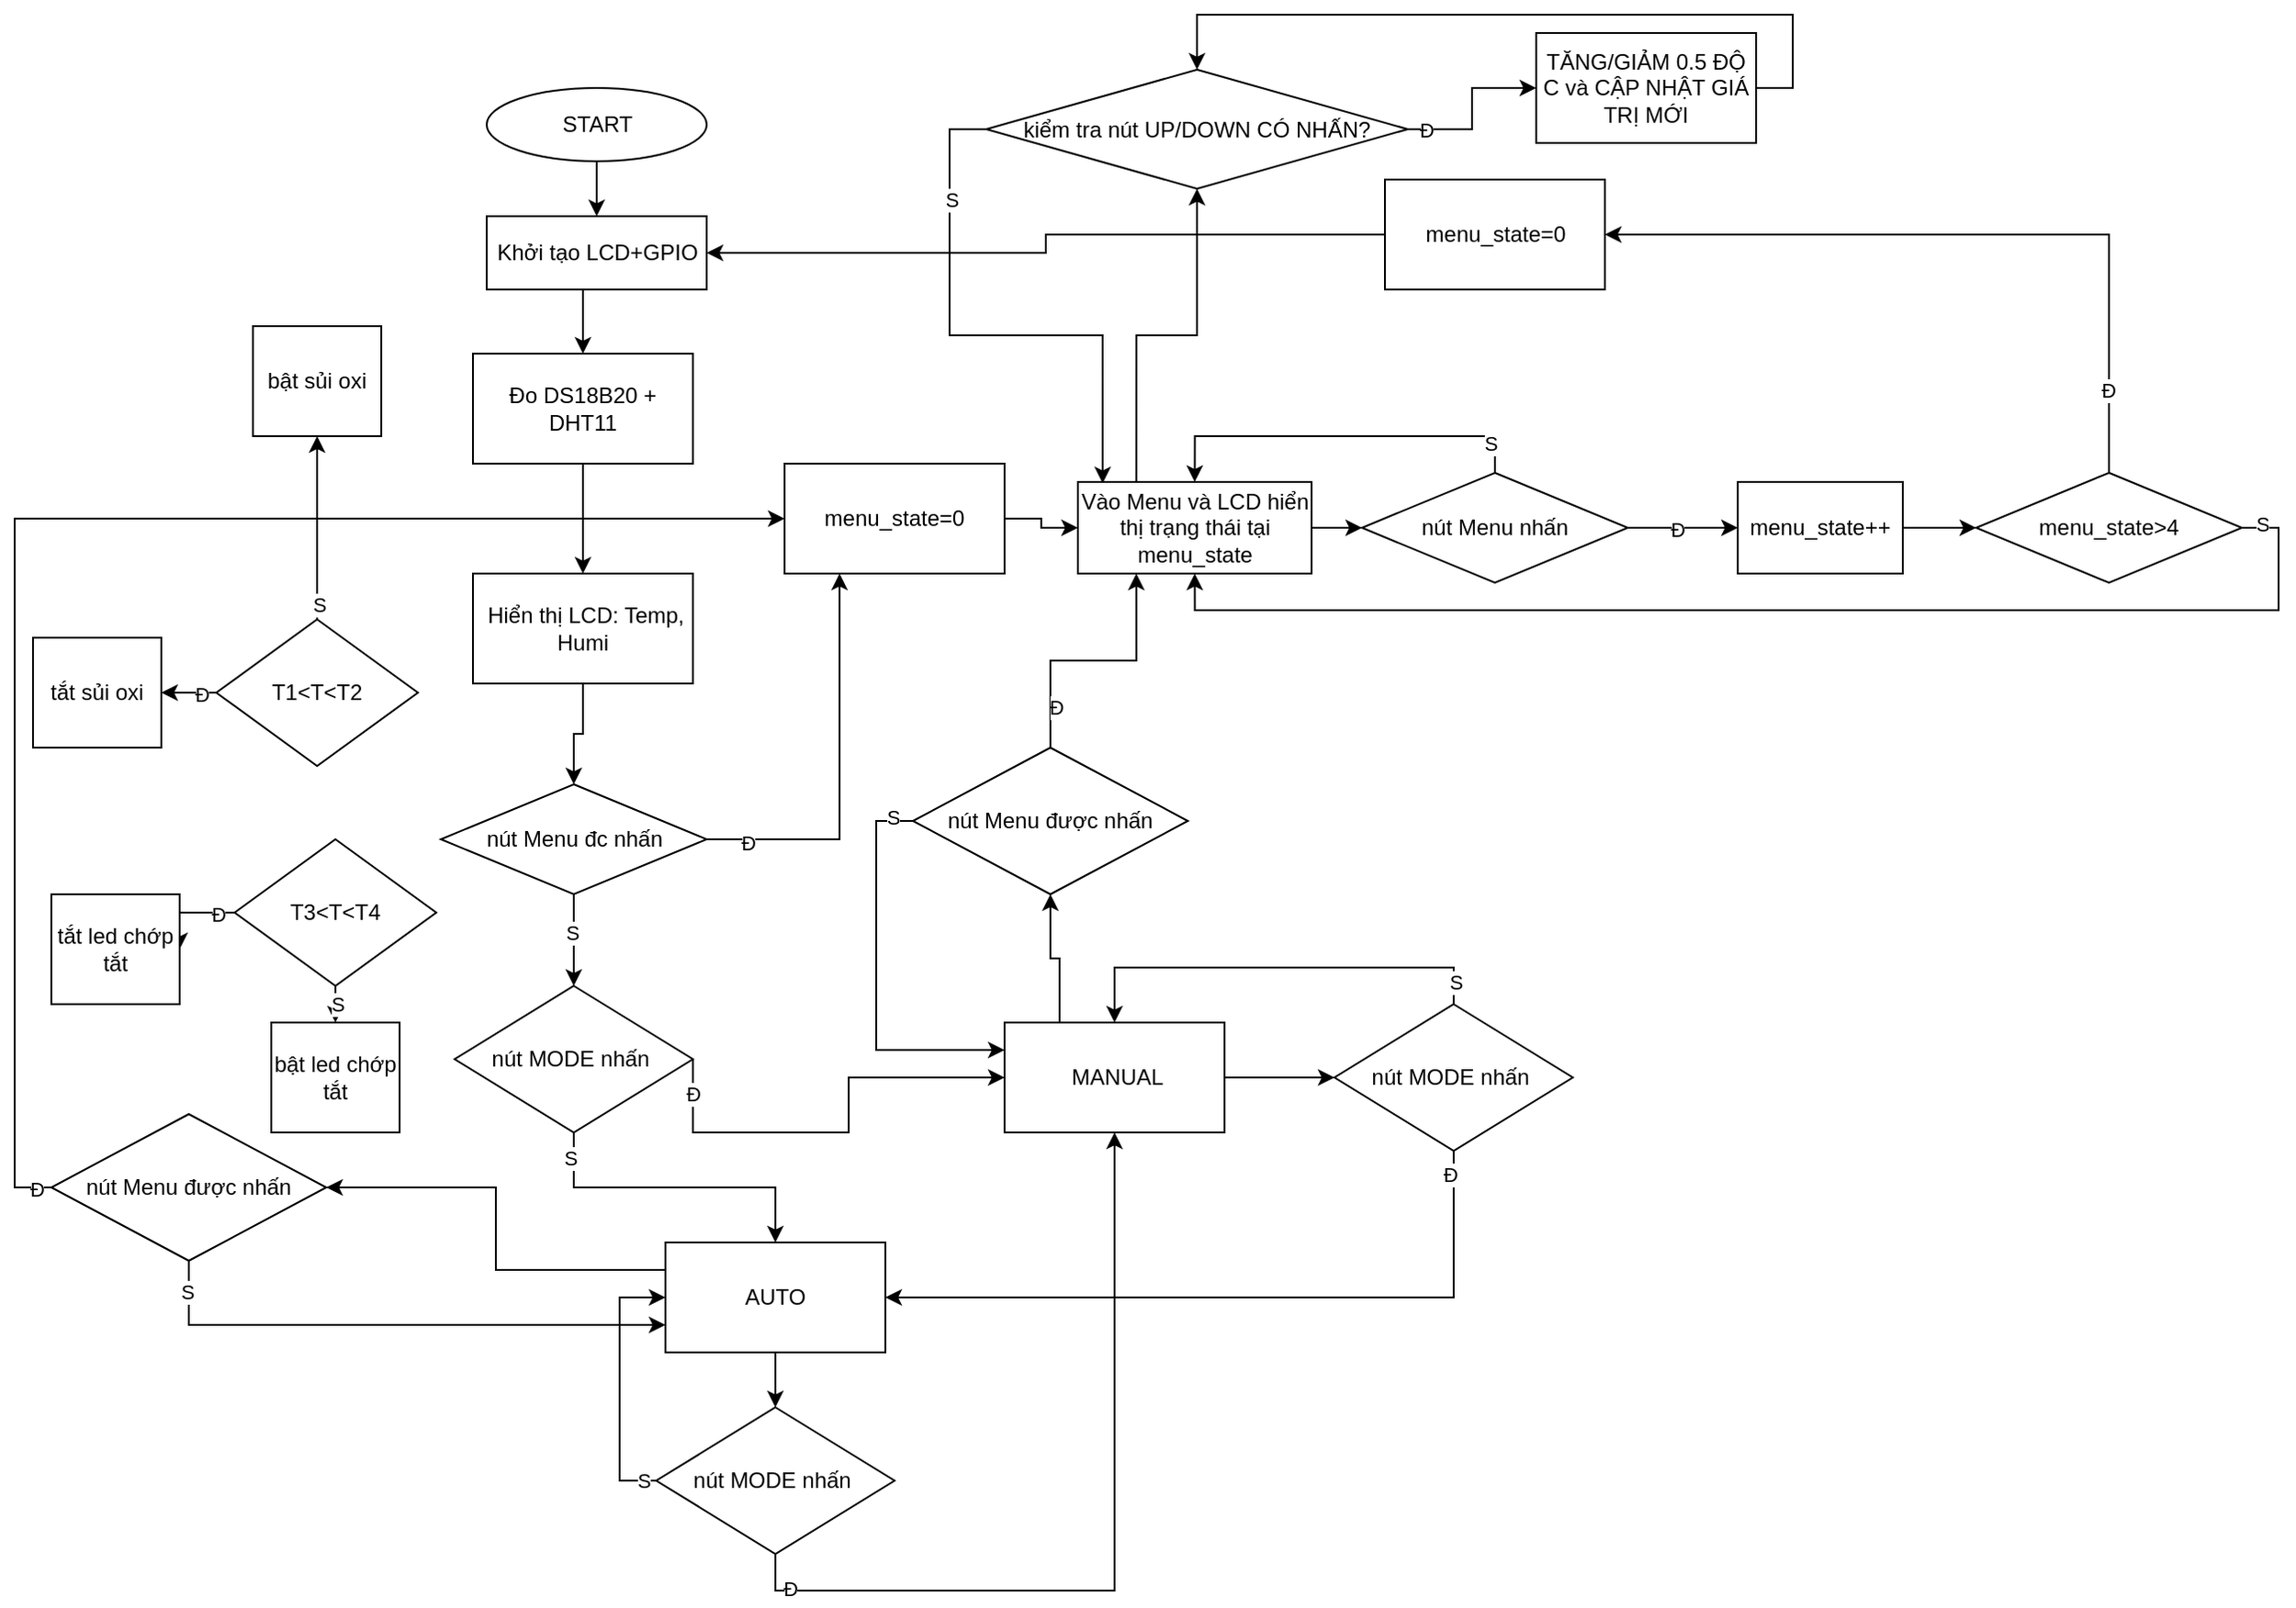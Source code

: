<mxfile version="26.2.9">
  <diagram name="Page-1" id="l9Kzqq0qMRMQJfltJ0QI">
    <mxGraphModel dx="1606" dy="865" grid="1" gridSize="10" guides="1" tooltips="1" connect="1" arrows="1" fold="1" page="1" pageScale="1" pageWidth="3300" pageHeight="4681" math="0" shadow="0">
      <root>
        <mxCell id="0" />
        <mxCell id="1" parent="0" />
        <mxCell id="YxmGQbVW7cjqFYO8cG6r-63" style="edgeStyle=orthogonalEdgeStyle;rounded=0;orthogonalLoop=1;jettySize=auto;html=1;exitX=0.5;exitY=1;exitDx=0;exitDy=0;entryX=0.5;entryY=0;entryDx=0;entryDy=0;" edge="1" parent="1" source="YxmGQbVW7cjqFYO8cG6r-1" target="YxmGQbVW7cjqFYO8cG6r-5">
          <mxGeometry relative="1" as="geometry" />
        </mxCell>
        <mxCell id="YxmGQbVW7cjqFYO8cG6r-1" value="START" style="ellipse;whiteSpace=wrap;html=1;" vertex="1" parent="1">
          <mxGeometry x="347.5" y="90" width="120" height="40" as="geometry" />
        </mxCell>
        <mxCell id="YxmGQbVW7cjqFYO8cG6r-82" style="edgeStyle=orthogonalEdgeStyle;rounded=0;orthogonalLoop=1;jettySize=auto;html=1;exitX=0.5;exitY=1;exitDx=0;exitDy=0;entryX=0.5;entryY=0;entryDx=0;entryDy=0;" edge="1" parent="1" source="YxmGQbVW7cjqFYO8cG6r-5" target="YxmGQbVW7cjqFYO8cG6r-20">
          <mxGeometry relative="1" as="geometry" />
        </mxCell>
        <mxCell id="YxmGQbVW7cjqFYO8cG6r-5" value="Khởi tạo LCD+GPIO" style="rounded=0;whiteSpace=wrap;html=1;" vertex="1" parent="1">
          <mxGeometry x="347.5" y="160" width="120" height="40" as="geometry" />
        </mxCell>
        <mxCell id="YxmGQbVW7cjqFYO8cG6r-73" style="edgeStyle=orthogonalEdgeStyle;rounded=0;orthogonalLoop=1;jettySize=auto;html=1;exitX=1;exitY=0.5;exitDx=0;exitDy=0;entryX=0;entryY=0.5;entryDx=0;entryDy=0;" edge="1" parent="1" source="YxmGQbVW7cjqFYO8cG6r-9" target="YxmGQbVW7cjqFYO8cG6r-11">
          <mxGeometry relative="1" as="geometry" />
        </mxCell>
        <mxCell id="YxmGQbVW7cjqFYO8cG6r-76" style="edgeStyle=orthogonalEdgeStyle;rounded=0;orthogonalLoop=1;jettySize=auto;html=1;exitX=0.25;exitY=0;exitDx=0;exitDy=0;entryX=0.5;entryY=1;entryDx=0;entryDy=0;" edge="1" parent="1" source="YxmGQbVW7cjqFYO8cG6r-9" target="YxmGQbVW7cjqFYO8cG6r-75">
          <mxGeometry relative="1" as="geometry" />
        </mxCell>
        <mxCell id="YxmGQbVW7cjqFYO8cG6r-9" value="Vào Menu và LCD hiển thị trạng thái tại menu_state" style="rounded=0;whiteSpace=wrap;html=1;" vertex="1" parent="1">
          <mxGeometry x="670" y="305" width="127.5" height="50" as="geometry" />
        </mxCell>
        <mxCell id="YxmGQbVW7cjqFYO8cG6r-17" style="edgeStyle=orthogonalEdgeStyle;rounded=0;orthogonalLoop=1;jettySize=auto;html=1;exitX=0.5;exitY=0;exitDx=0;exitDy=0;entryX=0.5;entryY=0;entryDx=0;entryDy=0;" edge="1" parent="1" source="YxmGQbVW7cjqFYO8cG6r-11" target="YxmGQbVW7cjqFYO8cG6r-9">
          <mxGeometry relative="1" as="geometry" />
        </mxCell>
        <mxCell id="YxmGQbVW7cjqFYO8cG6r-91" value="S" style="edgeLabel;html=1;align=center;verticalAlign=middle;resizable=0;points=[];" vertex="1" connectable="0" parent="YxmGQbVW7cjqFYO8cG6r-17">
          <mxGeometry x="-0.84" y="3" relative="1" as="geometry">
            <mxPoint as="offset" />
          </mxGeometry>
        </mxCell>
        <mxCell id="YxmGQbVW7cjqFYO8cG6r-70" style="edgeStyle=orthogonalEdgeStyle;rounded=0;orthogonalLoop=1;jettySize=auto;html=1;exitX=1;exitY=0.5;exitDx=0;exitDy=0;entryX=0;entryY=0.5;entryDx=0;entryDy=0;" edge="1" parent="1" source="YxmGQbVW7cjqFYO8cG6r-11" target="YxmGQbVW7cjqFYO8cG6r-13">
          <mxGeometry relative="1" as="geometry" />
        </mxCell>
        <mxCell id="YxmGQbVW7cjqFYO8cG6r-90" value="Đ" style="edgeLabel;html=1;align=center;verticalAlign=middle;resizable=0;points=[];" vertex="1" connectable="0" parent="YxmGQbVW7cjqFYO8cG6r-70">
          <mxGeometry x="-0.093" y="-1" relative="1" as="geometry">
            <mxPoint as="offset" />
          </mxGeometry>
        </mxCell>
        <mxCell id="YxmGQbVW7cjqFYO8cG6r-11" value="nút Menu nhấn" style="rhombus;whiteSpace=wrap;html=1;" vertex="1" parent="1">
          <mxGeometry x="825" y="300" width="145" height="60" as="geometry" />
        </mxCell>
        <mxCell id="YxmGQbVW7cjqFYO8cG6r-19" style="edgeStyle=orthogonalEdgeStyle;rounded=0;orthogonalLoop=1;jettySize=auto;html=1;exitX=1;exitY=0.5;exitDx=0;exitDy=0;entryX=0.5;entryY=1;entryDx=0;entryDy=0;" edge="1" parent="1" source="YxmGQbVW7cjqFYO8cG6r-12" target="YxmGQbVW7cjqFYO8cG6r-9">
          <mxGeometry relative="1" as="geometry" />
        </mxCell>
        <mxCell id="YxmGQbVW7cjqFYO8cG6r-93" value="S" style="edgeLabel;html=1;align=center;verticalAlign=middle;resizable=0;points=[];" vertex="1" connectable="0" parent="YxmGQbVW7cjqFYO8cG6r-19">
          <mxGeometry x="-0.967" y="2" relative="1" as="geometry">
            <mxPoint as="offset" />
          </mxGeometry>
        </mxCell>
        <mxCell id="YxmGQbVW7cjqFYO8cG6r-44" style="edgeStyle=orthogonalEdgeStyle;rounded=0;orthogonalLoop=1;jettySize=auto;html=1;exitX=0.5;exitY=0;exitDx=0;exitDy=0;entryX=1;entryY=0.5;entryDx=0;entryDy=0;" edge="1" parent="1" source="YxmGQbVW7cjqFYO8cG6r-12" target="YxmGQbVW7cjqFYO8cG6r-42">
          <mxGeometry relative="1" as="geometry" />
        </mxCell>
        <mxCell id="YxmGQbVW7cjqFYO8cG6r-92" value="Đ" style="edgeLabel;html=1;align=center;verticalAlign=middle;resizable=0;points=[];" vertex="1" connectable="0" parent="YxmGQbVW7cjqFYO8cG6r-44">
          <mxGeometry x="-0.779" y="1" relative="1" as="geometry">
            <mxPoint as="offset" />
          </mxGeometry>
        </mxCell>
        <mxCell id="YxmGQbVW7cjqFYO8cG6r-12" value="menu_state&amp;gt;4" style="rhombus;whiteSpace=wrap;html=1;" vertex="1" parent="1">
          <mxGeometry x="1160" y="300" width="145" height="60" as="geometry" />
        </mxCell>
        <mxCell id="YxmGQbVW7cjqFYO8cG6r-71" style="edgeStyle=orthogonalEdgeStyle;rounded=0;orthogonalLoop=1;jettySize=auto;html=1;exitX=1;exitY=0.5;exitDx=0;exitDy=0;entryX=0;entryY=0.5;entryDx=0;entryDy=0;" edge="1" parent="1" source="YxmGQbVW7cjqFYO8cG6r-13" target="YxmGQbVW7cjqFYO8cG6r-12">
          <mxGeometry relative="1" as="geometry" />
        </mxCell>
        <mxCell id="YxmGQbVW7cjqFYO8cG6r-13" value="menu_state++" style="rounded=0;whiteSpace=wrap;html=1;" vertex="1" parent="1">
          <mxGeometry x="1030" y="305" width="90" height="50" as="geometry" />
        </mxCell>
        <mxCell id="YxmGQbVW7cjqFYO8cG6r-67" style="edgeStyle=orthogonalEdgeStyle;rounded=0;orthogonalLoop=1;jettySize=auto;html=1;exitX=0.5;exitY=1;exitDx=0;exitDy=0;" edge="1" parent="1" source="YxmGQbVW7cjqFYO8cG6r-20" target="YxmGQbVW7cjqFYO8cG6r-21">
          <mxGeometry relative="1" as="geometry" />
        </mxCell>
        <mxCell id="YxmGQbVW7cjqFYO8cG6r-20" value="Đo DS18B20 + DHT11" style="rounded=0;whiteSpace=wrap;html=1;" vertex="1" parent="1">
          <mxGeometry x="340" y="235" width="120" height="60" as="geometry" />
        </mxCell>
        <mxCell id="YxmGQbVW7cjqFYO8cG6r-86" style="edgeStyle=orthogonalEdgeStyle;rounded=0;orthogonalLoop=1;jettySize=auto;html=1;exitX=0.5;exitY=1;exitDx=0;exitDy=0;entryX=0.5;entryY=0;entryDx=0;entryDy=0;" edge="1" parent="1" source="YxmGQbVW7cjqFYO8cG6r-21" target="YxmGQbVW7cjqFYO8cG6r-83">
          <mxGeometry relative="1" as="geometry" />
        </mxCell>
        <mxCell id="YxmGQbVW7cjqFYO8cG6r-21" value="&amp;nbsp;Hiển thị LCD: Temp, Humi" style="rounded=0;whiteSpace=wrap;html=1;" vertex="1" parent="1">
          <mxGeometry x="340" y="355" width="120" height="60" as="geometry" />
        </mxCell>
        <mxCell id="YxmGQbVW7cjqFYO8cG6r-30" style="edgeStyle=orthogonalEdgeStyle;rounded=0;orthogonalLoop=1;jettySize=auto;html=1;exitX=0.5;exitY=1;exitDx=0;exitDy=0;entryX=0.5;entryY=0;entryDx=0;entryDy=0;" edge="1" parent="1" source="YxmGQbVW7cjqFYO8cG6r-23" target="YxmGQbVW7cjqFYO8cG6r-26">
          <mxGeometry relative="1" as="geometry" />
        </mxCell>
        <mxCell id="YxmGQbVW7cjqFYO8cG6r-106" value="S" style="edgeLabel;html=1;align=center;verticalAlign=middle;resizable=0;points=[];" vertex="1" connectable="0" parent="YxmGQbVW7cjqFYO8cG6r-30">
          <mxGeometry x="-0.84" y="-2" relative="1" as="geometry">
            <mxPoint as="offset" />
          </mxGeometry>
        </mxCell>
        <mxCell id="YxmGQbVW7cjqFYO8cG6r-40" style="edgeStyle=orthogonalEdgeStyle;rounded=0;orthogonalLoop=1;jettySize=auto;html=1;exitX=1;exitY=0.5;exitDx=0;exitDy=0;entryX=0;entryY=0.5;entryDx=0;entryDy=0;" edge="1" parent="1" source="YxmGQbVW7cjqFYO8cG6r-23" target="YxmGQbVW7cjqFYO8cG6r-24">
          <mxGeometry relative="1" as="geometry">
            <Array as="points">
              <mxPoint x="460" y="660" />
              <mxPoint x="545" y="660" />
              <mxPoint x="545" y="630" />
            </Array>
          </mxGeometry>
        </mxCell>
        <mxCell id="YxmGQbVW7cjqFYO8cG6r-105" value="Đ" style="edgeLabel;html=1;align=center;verticalAlign=middle;resizable=0;points=[];" vertex="1" connectable="0" parent="YxmGQbVW7cjqFYO8cG6r-40">
          <mxGeometry x="-0.843" relative="1" as="geometry">
            <mxPoint as="offset" />
          </mxGeometry>
        </mxCell>
        <mxCell id="YxmGQbVW7cjqFYO8cG6r-23" value="nút MODE nhấn&amp;nbsp;" style="rhombus;whiteSpace=wrap;html=1;" vertex="1" parent="1">
          <mxGeometry x="330" y="580" width="130" height="80" as="geometry" />
        </mxCell>
        <mxCell id="YxmGQbVW7cjqFYO8cG6r-38" style="edgeStyle=orthogonalEdgeStyle;rounded=0;orthogonalLoop=1;jettySize=auto;html=1;exitX=1;exitY=0.5;exitDx=0;exitDy=0;entryX=0;entryY=0.5;entryDx=0;entryDy=0;" edge="1" parent="1" source="YxmGQbVW7cjqFYO8cG6r-24" target="YxmGQbVW7cjqFYO8cG6r-25">
          <mxGeometry relative="1" as="geometry" />
        </mxCell>
        <mxCell id="YxmGQbVW7cjqFYO8cG6r-62" style="edgeStyle=orthogonalEdgeStyle;rounded=0;orthogonalLoop=1;jettySize=auto;html=1;exitX=0.25;exitY=0;exitDx=0;exitDy=0;entryX=0.5;entryY=1;entryDx=0;entryDy=0;" edge="1" parent="1" source="YxmGQbVW7cjqFYO8cG6r-24" target="YxmGQbVW7cjqFYO8cG6r-54">
          <mxGeometry relative="1" as="geometry" />
        </mxCell>
        <mxCell id="YxmGQbVW7cjqFYO8cG6r-24" value="&amp;nbsp;MANUAL" style="rounded=0;whiteSpace=wrap;html=1;" vertex="1" parent="1">
          <mxGeometry x="630" y="600" width="120" height="60" as="geometry" />
        </mxCell>
        <mxCell id="YxmGQbVW7cjqFYO8cG6r-35" style="edgeStyle=orthogonalEdgeStyle;rounded=0;orthogonalLoop=1;jettySize=auto;html=1;exitX=0.5;exitY=1;exitDx=0;exitDy=0;entryX=1;entryY=0.5;entryDx=0;entryDy=0;" edge="1" parent="1" source="YxmGQbVW7cjqFYO8cG6r-25" target="YxmGQbVW7cjqFYO8cG6r-26">
          <mxGeometry relative="1" as="geometry" />
        </mxCell>
        <mxCell id="YxmGQbVW7cjqFYO8cG6r-98" value="Đ" style="edgeLabel;html=1;align=center;verticalAlign=middle;resizable=0;points=[];" vertex="1" connectable="0" parent="YxmGQbVW7cjqFYO8cG6r-35">
          <mxGeometry x="-0.937" y="-2" relative="1" as="geometry">
            <mxPoint as="offset" />
          </mxGeometry>
        </mxCell>
        <mxCell id="YxmGQbVW7cjqFYO8cG6r-39" style="edgeStyle=orthogonalEdgeStyle;rounded=0;orthogonalLoop=1;jettySize=auto;html=1;exitX=0.5;exitY=0;exitDx=0;exitDy=0;entryX=0.5;entryY=0;entryDx=0;entryDy=0;" edge="1" parent="1" source="YxmGQbVW7cjqFYO8cG6r-25" target="YxmGQbVW7cjqFYO8cG6r-24">
          <mxGeometry relative="1" as="geometry" />
        </mxCell>
        <mxCell id="YxmGQbVW7cjqFYO8cG6r-99" value="S" style="edgeLabel;html=1;align=center;verticalAlign=middle;resizable=0;points=[];" vertex="1" connectable="0" parent="YxmGQbVW7cjqFYO8cG6r-39">
          <mxGeometry x="-0.897" y="-1" relative="1" as="geometry">
            <mxPoint as="offset" />
          </mxGeometry>
        </mxCell>
        <mxCell id="YxmGQbVW7cjqFYO8cG6r-25" value="nút MODE nhấn&amp;nbsp;" style="rhombus;whiteSpace=wrap;html=1;" vertex="1" parent="1">
          <mxGeometry x="810" y="590" width="130" height="80" as="geometry" />
        </mxCell>
        <mxCell id="YxmGQbVW7cjqFYO8cG6r-31" style="edgeStyle=orthogonalEdgeStyle;rounded=0;orthogonalLoop=1;jettySize=auto;html=1;exitX=0.5;exitY=1;exitDx=0;exitDy=0;entryX=0.5;entryY=0;entryDx=0;entryDy=0;" edge="1" parent="1" source="YxmGQbVW7cjqFYO8cG6r-26" target="YxmGQbVW7cjqFYO8cG6r-27">
          <mxGeometry relative="1" as="geometry" />
        </mxCell>
        <mxCell id="YxmGQbVW7cjqFYO8cG6r-51" style="edgeStyle=orthogonalEdgeStyle;rounded=0;orthogonalLoop=1;jettySize=auto;html=1;exitX=0;exitY=0.25;exitDx=0;exitDy=0;entryX=1;entryY=0.5;entryDx=0;entryDy=0;" edge="1" parent="1" source="YxmGQbVW7cjqFYO8cG6r-26" target="YxmGQbVW7cjqFYO8cG6r-50">
          <mxGeometry relative="1" as="geometry" />
        </mxCell>
        <mxCell id="YxmGQbVW7cjqFYO8cG6r-26" value="AUTO" style="rounded=0;whiteSpace=wrap;html=1;" vertex="1" parent="1">
          <mxGeometry x="445" y="720" width="120" height="60" as="geometry" />
        </mxCell>
        <mxCell id="YxmGQbVW7cjqFYO8cG6r-34" style="edgeStyle=orthogonalEdgeStyle;rounded=0;orthogonalLoop=1;jettySize=auto;html=1;exitX=0.5;exitY=1;exitDx=0;exitDy=0;entryX=0.5;entryY=1;entryDx=0;entryDy=0;" edge="1" parent="1" source="YxmGQbVW7cjqFYO8cG6r-27" target="YxmGQbVW7cjqFYO8cG6r-24">
          <mxGeometry relative="1" as="geometry" />
        </mxCell>
        <mxCell id="YxmGQbVW7cjqFYO8cG6r-101" value="Đ" style="edgeLabel;html=1;align=center;verticalAlign=middle;resizable=0;points=[];" vertex="1" connectable="0" parent="YxmGQbVW7cjqFYO8cG6r-34">
          <mxGeometry x="-0.877" y="1" relative="1" as="geometry">
            <mxPoint as="offset" />
          </mxGeometry>
        </mxCell>
        <mxCell id="YxmGQbVW7cjqFYO8cG6r-41" style="edgeStyle=orthogonalEdgeStyle;rounded=0;orthogonalLoop=1;jettySize=auto;html=1;exitX=0;exitY=0.5;exitDx=0;exitDy=0;entryX=0;entryY=0.5;entryDx=0;entryDy=0;" edge="1" parent="1" source="YxmGQbVW7cjqFYO8cG6r-27" target="YxmGQbVW7cjqFYO8cG6r-26">
          <mxGeometry relative="1" as="geometry" />
        </mxCell>
        <mxCell id="YxmGQbVW7cjqFYO8cG6r-100" value="S" style="edgeLabel;html=1;align=center;verticalAlign=middle;resizable=0;points=[];" vertex="1" connectable="0" parent="YxmGQbVW7cjqFYO8cG6r-41">
          <mxGeometry x="-0.902" relative="1" as="geometry">
            <mxPoint as="offset" />
          </mxGeometry>
        </mxCell>
        <mxCell id="YxmGQbVW7cjqFYO8cG6r-27" value="nút MODE nhấn&amp;nbsp;" style="rhombus;whiteSpace=wrap;html=1;" vertex="1" parent="1">
          <mxGeometry x="440" y="810" width="130" height="80" as="geometry" />
        </mxCell>
        <mxCell id="YxmGQbVW7cjqFYO8cG6r-45" style="edgeStyle=orthogonalEdgeStyle;rounded=0;orthogonalLoop=1;jettySize=auto;html=1;exitX=0;exitY=0.5;exitDx=0;exitDy=0;entryX=1;entryY=0.5;entryDx=0;entryDy=0;" edge="1" parent="1" source="YxmGQbVW7cjqFYO8cG6r-42" target="YxmGQbVW7cjqFYO8cG6r-5">
          <mxGeometry relative="1" as="geometry" />
        </mxCell>
        <mxCell id="YxmGQbVW7cjqFYO8cG6r-42" value="menu_state=0" style="rounded=0;whiteSpace=wrap;html=1;" vertex="1" parent="1">
          <mxGeometry x="837.5" y="140" width="120" height="60" as="geometry" />
        </mxCell>
        <mxCell id="YxmGQbVW7cjqFYO8cG6r-52" style="edgeStyle=orthogonalEdgeStyle;rounded=0;orthogonalLoop=1;jettySize=auto;html=1;exitX=0.5;exitY=1;exitDx=0;exitDy=0;entryX=0;entryY=0.75;entryDx=0;entryDy=0;" edge="1" parent="1" source="YxmGQbVW7cjqFYO8cG6r-50" target="YxmGQbVW7cjqFYO8cG6r-26">
          <mxGeometry relative="1" as="geometry" />
        </mxCell>
        <mxCell id="YxmGQbVW7cjqFYO8cG6r-108" value="S" style="edgeLabel;html=1;align=center;verticalAlign=middle;resizable=0;points=[];" vertex="1" connectable="0" parent="YxmGQbVW7cjqFYO8cG6r-52">
          <mxGeometry x="-0.889" y="-1" relative="1" as="geometry">
            <mxPoint as="offset" />
          </mxGeometry>
        </mxCell>
        <mxCell id="YxmGQbVW7cjqFYO8cG6r-58" style="edgeStyle=orthogonalEdgeStyle;rounded=0;orthogonalLoop=1;jettySize=auto;html=1;exitX=0;exitY=0.5;exitDx=0;exitDy=0;entryX=0;entryY=0.5;entryDx=0;entryDy=0;" edge="1" parent="1" source="YxmGQbVW7cjqFYO8cG6r-50" target="YxmGQbVW7cjqFYO8cG6r-57">
          <mxGeometry relative="1" as="geometry" />
        </mxCell>
        <mxCell id="YxmGQbVW7cjqFYO8cG6r-107" value="Đ" style="edgeLabel;html=1;align=center;verticalAlign=middle;resizable=0;points=[];" vertex="1" connectable="0" parent="YxmGQbVW7cjqFYO8cG6r-58">
          <mxGeometry x="-0.98" y="1" relative="1" as="geometry">
            <mxPoint as="offset" />
          </mxGeometry>
        </mxCell>
        <mxCell id="YxmGQbVW7cjqFYO8cG6r-50" value="nút Menu được nhấn" style="rhombus;whiteSpace=wrap;html=1;" vertex="1" parent="1">
          <mxGeometry x="110" y="650" width="150" height="80" as="geometry" />
        </mxCell>
        <mxCell id="YxmGQbVW7cjqFYO8cG6r-56" style="edgeStyle=orthogonalEdgeStyle;rounded=0;orthogonalLoop=1;jettySize=auto;html=1;exitX=0.5;exitY=0;exitDx=0;exitDy=0;entryX=0.25;entryY=1;entryDx=0;entryDy=0;" edge="1" parent="1" source="YxmGQbVW7cjqFYO8cG6r-54" target="YxmGQbVW7cjqFYO8cG6r-9">
          <mxGeometry relative="1" as="geometry" />
        </mxCell>
        <mxCell id="YxmGQbVW7cjqFYO8cG6r-97" value="Đ" style="edgeLabel;html=1;align=center;verticalAlign=middle;resizable=0;points=[];" vertex="1" connectable="0" parent="YxmGQbVW7cjqFYO8cG6r-56">
          <mxGeometry x="-0.693" y="-3" relative="1" as="geometry">
            <mxPoint as="offset" />
          </mxGeometry>
        </mxCell>
        <mxCell id="YxmGQbVW7cjqFYO8cG6r-95" style="edgeStyle=orthogonalEdgeStyle;rounded=0;orthogonalLoop=1;jettySize=auto;html=1;exitX=0;exitY=0.5;exitDx=0;exitDy=0;entryX=0;entryY=0.25;entryDx=0;entryDy=0;" edge="1" parent="1" source="YxmGQbVW7cjqFYO8cG6r-54" target="YxmGQbVW7cjqFYO8cG6r-24">
          <mxGeometry relative="1" as="geometry" />
        </mxCell>
        <mxCell id="YxmGQbVW7cjqFYO8cG6r-96" value="S" style="edgeLabel;html=1;align=center;verticalAlign=middle;resizable=0;points=[];" vertex="1" connectable="0" parent="YxmGQbVW7cjqFYO8cG6r-95">
          <mxGeometry x="-0.896" y="-2" relative="1" as="geometry">
            <mxPoint as="offset" />
          </mxGeometry>
        </mxCell>
        <mxCell id="YxmGQbVW7cjqFYO8cG6r-54" value="nút Menu được nhấn" style="rhombus;whiteSpace=wrap;html=1;" vertex="1" parent="1">
          <mxGeometry x="580" y="450" width="150" height="80" as="geometry" />
        </mxCell>
        <mxCell id="YxmGQbVW7cjqFYO8cG6r-69" style="edgeStyle=orthogonalEdgeStyle;rounded=0;orthogonalLoop=1;jettySize=auto;html=1;exitX=1;exitY=0.5;exitDx=0;exitDy=0;entryX=0;entryY=0.5;entryDx=0;entryDy=0;" edge="1" parent="1" source="YxmGQbVW7cjqFYO8cG6r-57" target="YxmGQbVW7cjqFYO8cG6r-9">
          <mxGeometry relative="1" as="geometry" />
        </mxCell>
        <mxCell id="YxmGQbVW7cjqFYO8cG6r-57" value="menu_state=0" style="rounded=0;whiteSpace=wrap;html=1;" vertex="1" parent="1">
          <mxGeometry x="510" y="295" width="120" height="60" as="geometry" />
        </mxCell>
        <mxCell id="YxmGQbVW7cjqFYO8cG6r-79" style="edgeStyle=orthogonalEdgeStyle;rounded=0;orthogonalLoop=1;jettySize=auto;html=1;exitX=1;exitY=0.5;exitDx=0;exitDy=0;entryX=0;entryY=0.5;entryDx=0;entryDy=0;" edge="1" parent="1" source="YxmGQbVW7cjqFYO8cG6r-75" target="YxmGQbVW7cjqFYO8cG6r-78">
          <mxGeometry relative="1" as="geometry" />
        </mxCell>
        <mxCell id="YxmGQbVW7cjqFYO8cG6r-88" value="Đ" style="edgeLabel;html=1;align=center;verticalAlign=middle;resizable=0;points=[];" vertex="1" connectable="0" parent="YxmGQbVW7cjqFYO8cG6r-79">
          <mxGeometry x="-0.784" relative="1" as="geometry">
            <mxPoint as="offset" />
          </mxGeometry>
        </mxCell>
        <mxCell id="YxmGQbVW7cjqFYO8cG6r-75" value="kiểm tra nút UP/DOWN CÓ NHẤN?" style="rhombus;whiteSpace=wrap;html=1;" vertex="1" parent="1">
          <mxGeometry x="620" y="80" width="230" height="65" as="geometry" />
        </mxCell>
        <mxCell id="YxmGQbVW7cjqFYO8cG6r-77" style="edgeStyle=orthogonalEdgeStyle;rounded=0;orthogonalLoop=1;jettySize=auto;html=1;exitX=0;exitY=0.5;exitDx=0;exitDy=0;entryX=0.106;entryY=0.015;entryDx=0;entryDy=0;entryPerimeter=0;" edge="1" parent="1" source="YxmGQbVW7cjqFYO8cG6r-75" target="YxmGQbVW7cjqFYO8cG6r-9">
          <mxGeometry relative="1" as="geometry" />
        </mxCell>
        <mxCell id="YxmGQbVW7cjqFYO8cG6r-89" value="S" style="edgeLabel;html=1;align=center;verticalAlign=middle;resizable=0;points=[];" vertex="1" connectable="0" parent="YxmGQbVW7cjqFYO8cG6r-77">
          <mxGeometry x="-0.607" y="1" relative="1" as="geometry">
            <mxPoint as="offset" />
          </mxGeometry>
        </mxCell>
        <mxCell id="YxmGQbVW7cjqFYO8cG6r-81" style="edgeStyle=orthogonalEdgeStyle;rounded=0;orthogonalLoop=1;jettySize=auto;html=1;exitX=1;exitY=0.5;exitDx=0;exitDy=0;entryX=0.5;entryY=0;entryDx=0;entryDy=0;" edge="1" parent="1" source="YxmGQbVW7cjqFYO8cG6r-78" target="YxmGQbVW7cjqFYO8cG6r-75">
          <mxGeometry relative="1" as="geometry">
            <Array as="points">
              <mxPoint x="1060" y="90" />
              <mxPoint x="1060" y="50" />
              <mxPoint x="735" y="50" />
            </Array>
          </mxGeometry>
        </mxCell>
        <mxCell id="YxmGQbVW7cjqFYO8cG6r-78" value="TĂNG/GIẢM 0.5 ĐỘ C và CẬP NHẬT GIÁ TRỊ MỚI" style="rounded=0;whiteSpace=wrap;html=1;" vertex="1" parent="1">
          <mxGeometry x="920" y="60" width="120" height="60" as="geometry" />
        </mxCell>
        <mxCell id="YxmGQbVW7cjqFYO8cG6r-87" style="edgeStyle=orthogonalEdgeStyle;rounded=0;orthogonalLoop=1;jettySize=auto;html=1;exitX=0.5;exitY=1;exitDx=0;exitDy=0;" edge="1" parent="1" source="YxmGQbVW7cjqFYO8cG6r-83" target="YxmGQbVW7cjqFYO8cG6r-23">
          <mxGeometry relative="1" as="geometry" />
        </mxCell>
        <mxCell id="YxmGQbVW7cjqFYO8cG6r-104" value="S" style="edgeLabel;html=1;align=center;verticalAlign=middle;resizable=0;points=[];" vertex="1" connectable="0" parent="YxmGQbVW7cjqFYO8cG6r-87">
          <mxGeometry x="-0.174" y="-1" relative="1" as="geometry">
            <mxPoint as="offset" />
          </mxGeometry>
        </mxCell>
        <mxCell id="YxmGQbVW7cjqFYO8cG6r-102" style="edgeStyle=orthogonalEdgeStyle;rounded=0;orthogonalLoop=1;jettySize=auto;html=1;exitX=1;exitY=0.5;exitDx=0;exitDy=0;entryX=0.25;entryY=1;entryDx=0;entryDy=0;" edge="1" parent="1" source="YxmGQbVW7cjqFYO8cG6r-83" target="YxmGQbVW7cjqFYO8cG6r-57">
          <mxGeometry relative="1" as="geometry" />
        </mxCell>
        <mxCell id="YxmGQbVW7cjqFYO8cG6r-103" value="Đ" style="edgeLabel;html=1;align=center;verticalAlign=middle;resizable=0;points=[];" vertex="1" connectable="0" parent="YxmGQbVW7cjqFYO8cG6r-102">
          <mxGeometry x="-0.795" y="-2" relative="1" as="geometry">
            <mxPoint as="offset" />
          </mxGeometry>
        </mxCell>
        <mxCell id="YxmGQbVW7cjqFYO8cG6r-83" value="nút Menu đc nhấn" style="rhombus;whiteSpace=wrap;html=1;" vertex="1" parent="1">
          <mxGeometry x="322.5" y="470" width="145" height="60" as="geometry" />
        </mxCell>
        <mxCell id="YxmGQbVW7cjqFYO8cG6r-115" style="edgeStyle=orthogonalEdgeStyle;rounded=0;orthogonalLoop=1;jettySize=auto;html=1;exitX=0.5;exitY=0;exitDx=0;exitDy=0;entryX=0.5;entryY=1;entryDx=0;entryDy=0;" edge="1" parent="1" source="YxmGQbVW7cjqFYO8cG6r-109" target="YxmGQbVW7cjqFYO8cG6r-111">
          <mxGeometry relative="1" as="geometry" />
        </mxCell>
        <mxCell id="YxmGQbVW7cjqFYO8cG6r-120" value="S" style="edgeLabel;html=1;align=center;verticalAlign=middle;resizable=0;points=[];" vertex="1" connectable="0" parent="YxmGQbVW7cjqFYO8cG6r-115">
          <mxGeometry x="-0.83" y="-1" relative="1" as="geometry">
            <mxPoint as="offset" />
          </mxGeometry>
        </mxCell>
        <mxCell id="YxmGQbVW7cjqFYO8cG6r-116" value="" style="edgeStyle=orthogonalEdgeStyle;rounded=0;orthogonalLoop=1;jettySize=auto;html=1;exitX=0;exitY=0.5;exitDx=0;exitDy=0;entryX=1;entryY=0.5;entryDx=0;entryDy=0;" edge="1" parent="1" source="YxmGQbVW7cjqFYO8cG6r-109" target="YxmGQbVW7cjqFYO8cG6r-114">
          <mxGeometry relative="1" as="geometry" />
        </mxCell>
        <mxCell id="YxmGQbVW7cjqFYO8cG6r-119" value="Đ" style="edgeLabel;html=1;align=center;verticalAlign=middle;resizable=0;points=[];" vertex="1" connectable="0" parent="YxmGQbVW7cjqFYO8cG6r-116">
          <mxGeometry x="-0.449" y="1" relative="1" as="geometry">
            <mxPoint as="offset" />
          </mxGeometry>
        </mxCell>
        <mxCell id="YxmGQbVW7cjqFYO8cG6r-109" value="T1&amp;lt;T&amp;lt;T2" style="rhombus;whiteSpace=wrap;html=1;" vertex="1" parent="1">
          <mxGeometry x="200" y="380" width="110" height="80" as="geometry" />
        </mxCell>
        <mxCell id="YxmGQbVW7cjqFYO8cG6r-117" style="edgeStyle=orthogonalEdgeStyle;rounded=0;orthogonalLoop=1;jettySize=auto;html=1;exitX=0;exitY=0.5;exitDx=0;exitDy=0;entryX=1;entryY=0.5;entryDx=0;entryDy=0;" edge="1" parent="1" source="YxmGQbVW7cjqFYO8cG6r-110" target="YxmGQbVW7cjqFYO8cG6r-113">
          <mxGeometry relative="1" as="geometry" />
        </mxCell>
        <mxCell id="YxmGQbVW7cjqFYO8cG6r-121" value="Đ" style="edgeLabel;html=1;align=center;verticalAlign=middle;resizable=0;points=[];" vertex="1" connectable="0" parent="YxmGQbVW7cjqFYO8cG6r-117">
          <mxGeometry x="-0.637" y="1" relative="1" as="geometry">
            <mxPoint as="offset" />
          </mxGeometry>
        </mxCell>
        <mxCell id="YxmGQbVW7cjqFYO8cG6r-118" style="edgeStyle=orthogonalEdgeStyle;rounded=0;orthogonalLoop=1;jettySize=auto;html=1;exitX=0.5;exitY=1;exitDx=0;exitDy=0;entryX=0.5;entryY=0;entryDx=0;entryDy=0;" edge="1" parent="1" source="YxmGQbVW7cjqFYO8cG6r-110" target="YxmGQbVW7cjqFYO8cG6r-112">
          <mxGeometry relative="1" as="geometry" />
        </mxCell>
        <mxCell id="YxmGQbVW7cjqFYO8cG6r-122" value="S" style="edgeLabel;html=1;align=center;verticalAlign=middle;resizable=0;points=[];" vertex="1" connectable="0" parent="YxmGQbVW7cjqFYO8cG6r-118">
          <mxGeometry x="-0.067" y="1" relative="1" as="geometry">
            <mxPoint as="offset" />
          </mxGeometry>
        </mxCell>
        <mxCell id="YxmGQbVW7cjqFYO8cG6r-110" value="T3&amp;lt;T&amp;lt;T4" style="rhombus;whiteSpace=wrap;html=1;" vertex="1" parent="1">
          <mxGeometry x="210" y="500" width="110" height="80" as="geometry" />
        </mxCell>
        <mxCell id="YxmGQbVW7cjqFYO8cG6r-111" value="bật sủi oxi" style="rounded=0;whiteSpace=wrap;html=1;" vertex="1" parent="1">
          <mxGeometry x="220" y="220" width="70" height="60" as="geometry" />
        </mxCell>
        <mxCell id="YxmGQbVW7cjqFYO8cG6r-112" value="bật led chớp tắt" style="rounded=0;whiteSpace=wrap;html=1;" vertex="1" parent="1">
          <mxGeometry x="230" y="600" width="70" height="60" as="geometry" />
        </mxCell>
        <mxCell id="YxmGQbVW7cjqFYO8cG6r-113" value="tắt led chớp tắt" style="rounded=0;whiteSpace=wrap;html=1;" vertex="1" parent="1">
          <mxGeometry x="110" y="530" width="70" height="60" as="geometry" />
        </mxCell>
        <mxCell id="YxmGQbVW7cjqFYO8cG6r-114" value="tắt sủi oxi" style="rounded=0;whiteSpace=wrap;html=1;" vertex="1" parent="1">
          <mxGeometry x="100" y="390" width="70" height="60" as="geometry" />
        </mxCell>
      </root>
    </mxGraphModel>
  </diagram>
</mxfile>

